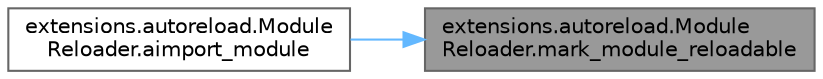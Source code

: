 digraph "extensions.autoreload.ModuleReloader.mark_module_reloadable"
{
 // LATEX_PDF_SIZE
  bgcolor="transparent";
  edge [fontname=Helvetica,fontsize=10,labelfontname=Helvetica,labelfontsize=10];
  node [fontname=Helvetica,fontsize=10,shape=box,height=0.2,width=0.4];
  rankdir="RL";
  Node1 [id="Node000001",label="extensions.autoreload.Module\lReloader.mark_module_reloadable",height=0.2,width=0.4,color="gray40", fillcolor="grey60", style="filled", fontcolor="black",tooltip=" "];
  Node1 -> Node2 [id="edge2_Node000001_Node000002",dir="back",color="steelblue1",style="solid",tooltip=" "];
  Node2 [id="Node000002",label="extensions.autoreload.Module\lReloader.aimport_module",height=0.2,width=0.4,color="grey40", fillcolor="white", style="filled",URL="$classextensions_1_1autoreload_1_1_module_reloader.html#a6f202cd14fe807cae8e5d9b0b665e53d",tooltip=" "];
}
